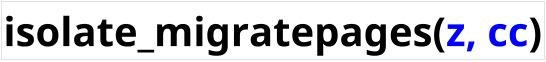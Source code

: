 @startuml
scale 1/5

skinparam Component {
    Style rectangle
    FontSize 200
    BorderThickness 0
    BackgroundColor transparent
}

[**isolate_migratepages(<color:blue>z, cc</color>)**]

@enduml
